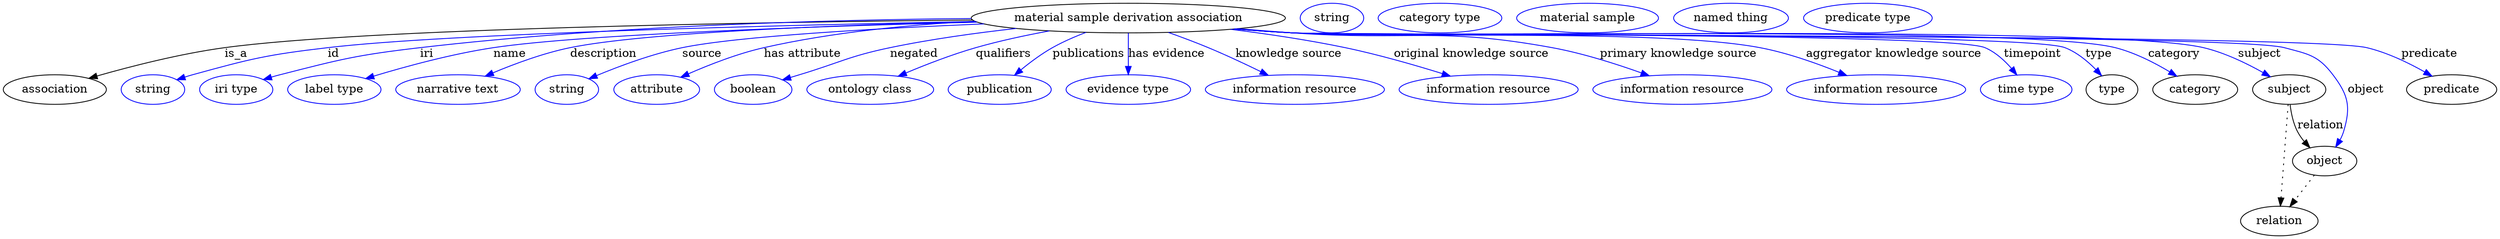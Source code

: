 digraph {
	graph [bb="0,0,3022,283"];
	node [label="\N"];
	"material sample derivation association"	[height=0.5,
		label="material sample derivation association",
		pos="1362.4,265",
		width=5.2898];
	association	[height=0.5,
		pos="62.394,178",
		width=1.7332];
	"material sample derivation association" -> association	[label=is_a,
		lp="282.39,221.5",
		pos="e,103.35,191.59 1173.5,262.65 907.91,259.94 437.51,251.98 268.39,229 214.66,221.7 154.54,206.24 113.18,194.43"];
	id	[color=blue,
		height=0.5,
		label=string,
		pos="181.39,178",
		width=1.0652];
	"material sample derivation association" -> id	[color=blue,
		label=id,
		lp="400.39,221.5",
		pos="e,210.37,190.01 1176.9,260.89 939.06,256.27 539.73,246.25 393.39,229 319.56,220.3 301.06,215.79 229.39,196 226.28,195.14 223.08,\
194.18 219.89,193.17",
		style=solid];
	iri	[color=blue,
		height=0.5,
		label="iri type",
		pos="282.39,178",
		width=1.2277];
	"material sample derivation association" -> iri	[color=blue,
		label=iri,
		lp="512.39,221.5",
		pos="e,315.3,190.21 1171.8,264.51 997.45,263.01 732.79,255.8 504.39,229 428.39,220.08 409.51,215.05 335.39,196 332.02,195.13 328.54,194.17 \
325.05,193.16",
		style=solid];
	name	[color=blue,
		height=0.5,
		label="label type",
		pos="401.39,178",
		width=1.5707];
	"material sample derivation association" -> name	[color=blue,
		label=name,
		lp="613.39,221.5",
		pos="e,439.52,191.46 1179.1,260.07 988.18,255.19 702,245.43 593.39,229 543.53,221.46 487.9,206.19 449.41,194.5",
		style=solid];
	description	[color=blue,
		height=0.5,
		label="narrative text",
		pos="551.39,178",
		width=2.0943];
	"material sample derivation association" -> description	[color=blue,
		label=description,
		lp="726.89,221.5",
		pos="e,584.13,194.32 1177.4,260.69 1010.2,256.55 776.68,247.6 686.39,229 654.24,222.37 619.53,209.38 593.37,198.3",
		style=solid];
	source	[color=blue,
		height=0.5,
		label=string,
		pos="683.39,178",
		width=1.0652];
	"material sample derivation association" -> source	[color=blue,
		label=source,
		lp="845.39,221.5",
		pos="e,709.97,191.19 1186.8,258 1056,252.52 888.82,243.1 821.39,229 785.74,221.55 746.88,206.83 719.5,195.28",
		style=solid];
	"has attribute"	[color=blue,
		height=0.5,
		label=attribute,
		pos="791.39,178",
		width=1.4443];
	"material sample derivation association" -> "has attribute"	[color=blue,
		label="has attribute",
		lp="967.39,221.5",
		pos="e,820.34,193.03 1175.9,261.23 1096.4,256.97 1003,247.86 920.39,229 888.83,221.8 854.75,208.32 829.54,197.17",
		style=solid];
	negated	[color=blue,
		height=0.5,
		label=boolean,
		pos="908.39,178",
		width=1.2999];
	"material sample derivation association" -> negated	[color=blue,
		label=negated,
		lp="1102.4,221.5",
		pos="e,943.59,189.93 1226.3,252.37 1177.8,246.94 1122.9,239.34 1073.4,229 1023.4,218.56 1012.2,210.87 963.39,196 960.09,194.99 956.68,\
193.95 953.25,192.9",
		style=solid];
	qualifiers	[color=blue,
		height=0.5,
		label="ontology class",
		pos="1049.4,178",
		width=2.1304];
	"material sample derivation association" -> qualifiers	[color=blue,
		label=qualifiers,
		lp="1210.9,221.5",
		pos="e,1083.3,194.24 1266.5,249.36 1237.6,244.01 1206,237.21 1177.4,229 1148.5,220.71 1117.1,208.5 1092.7,198.21",
		style=solid];
	publications	[color=blue,
		height=0.5,
		label=publication,
		pos="1206.4,178",
		width=1.7332];
	"material sample derivation association" -> publications	[color=blue,
		label=publications,
		lp="1314.4,221.5",
		pos="e,1224.4,195.45 1311,247.56 1297.4,242.39 1283,236.13 1270.4,229 1257,221.42 1243.3,211.19 1232.1,201.95",
		style=solid];
	"has evidence"	[color=blue,
		height=0.5,
		label="evidence type",
		pos="1362.4,178",
		width=2.0943];
	"material sample derivation association" -> "has evidence"	[color=blue,
		label="has evidence",
		lp="1408.9,221.5",
		pos="e,1362.4,196.18 1362.4,246.8 1362.4,235.16 1362.4,219.55 1362.4,206.24",
		style=solid];
	"knowledge source"	[color=blue,
		height=0.5,
		label="information resource",
		pos="1564.4,178",
		width=3.015];
	"material sample derivation association" -> "knowledge source"	[color=blue,
		label="knowledge source",
		lp="1556.9,221.5",
		pos="e,1532.1,195.37 1411.1,247.48 1426.7,241.92 1443.9,235.48 1459.4,229 1480.7,220.11 1503.9,209.19 1523.1,199.83",
		style=solid];
	"original knowledge source"	[color=blue,
		height=0.5,
		label="information resource",
		pos="1799.4,178",
		width=3.015];
	"material sample derivation association" -> "original knowledge source"	[color=blue,
		label="original knowledge source",
		lp="1778.4,221.5",
		pos="e,1753,194.37 1486.5,251.31 1530.6,245.79 1580.4,238.4 1625.4,229 1665.3,220.66 1709.4,207.94 1743.3,197.41",
		style=solid];
	"primary knowledge source"	[color=blue,
		height=0.5,
		label="information resource",
		pos="2034.4,178",
		width=3.015];
	"material sample derivation association" -> "primary knowledge source"	[color=blue,
		label="primary knowledge source",
		lp="2029.4,221.5",
		pos="e,1994.2,194.79 1495.8,252.15 1518,250.32 1540.8,248.53 1562.4,247 1701.8,237.08 1738.9,254.28 1876.4,229 1913.4,222.19 1953.9,209.28 \
1984.6,198.29",
		style=solid];
	"aggregator knowledge source"	[color=blue,
		height=0.5,
		label="information resource",
		pos="2269.4,178",
		width=3.015];
	"material sample derivation association" -> "aggregator knowledge source"	[color=blue,
		label="aggregator knowledge source",
		lp="2290.9,221.5",
		pos="e,2233.7,195.11 1493,251.89 1516.1,250.04 1540,248.31 1562.4,247 1688,239.67 2004.7,252.31 2128.4,229 2161.5,222.76 2197.3,210.01 \
2224.5,198.94",
		style=solid];
	timepoint	[color=blue,
		height=0.5,
		label="time type",
		pos="2451.4,178",
		width=1.5346];
	"material sample derivation association" -> timepoint	[color=blue,
		label=timepoint,
		lp="2459.4,221.5",
		pos="e,2440,195.84 1492,251.78 1515.4,249.92 1539.6,248.21 1562.4,247 1609,244.52 2358.5,247.3 2401.4,229 2413.9,223.65 2425,213.55 2433.5,\
203.82",
		style=solid];
	type	[height=0.5,
		pos="2555.4,178",
		width=0.86659];
	"material sample derivation association" -> type	[color=blue,
		label=type,
		lp="2539.4,221.5",
		pos="e,2542.8,194.92 1491.7,251.76 1515.2,249.89 1539.5,248.19 1562.4,247 1614.3,244.3 2449.9,247.79 2498.4,229 2512.7,223.47 2525.7,\
212.64 2535.8,202.47",
		style=solid];
	category	[height=0.5,
		pos="2656.4,178",
		width=1.4263];
	"material sample derivation association" -> category	[color=blue,
		label=category,
		lp="2630.9,221.5",
		pos="e,2634.1,194.29 1491.7,251.74 1515.2,249.87 1539.5,248.18 1562.4,247 1673,241.3 2452,256.09 2559.4,229 2582.9,223.07 2607.2,210.56 \
2625.6,199.54",
		style=solid];
	subject	[height=0.5,
		pos="2770.4,178",
		width=1.2277];
	"material sample derivation association" -> subject	[color=blue,
		label=subject,
		lp="2734.4,221.5",
		pos="e,2747.5,193.58 1491.4,251.73 1515,249.85 1539.4,248.16 1562.4,247 1684.9,240.8 2547,257.23 2666.4,229 2692.1,222.92 2718.9,209.85 \
2738.9,198.59",
		style=solid];
	object	[height=0.5,
		pos="2813.4,91",
		width=1.0832];
	"material sample derivation association" -> object	[color=blue,
		label=object,
		lp="2863.4,178",
		pos="e,2826.8,108.09 1491.1,251.72 1514.8,249.85 1539.3,248.15 1562.4,247 1629.1,243.67 2699.9,246.33 2764.4,229 2793.4,221.2 2805.2,\
219.95 2823.4,196 2842.2,171.13 2845.3,156.9 2836.4,127 2835.4,123.55 2833.9,120.13 2832.1,116.85",
		style=solid];
	predicate	[height=0.5,
		pos="2967.4,178",
		width=1.5165];
	"material sample derivation association" -> predicate	[color=blue,
		label=predicate,
		lp="2940.4,221.5",
		pos="e,2943.6,194.32 1491.1,251.7 1514.8,249.83 1539.3,248.14 1562.4,247 1634.6,243.43 2794,245.69 2864.4,229 2889.3,223.1 2915.2,210.51 \
2934.7,199.43",
		style=solid];
	association_type	[color=blue,
		height=0.5,
		label=string,
		pos="1609.4,265",
		width=1.0652];
	association_category	[color=blue,
		height=0.5,
		label="category type",
		pos="1740.4,265",
		width=2.0762];
	subject -> object	[label=relation,
		lp="2808.4,134.5",
		pos="e,2795.5,107.23 2771.5,159.55 2772.7,149.57 2775.2,137.07 2780.4,127 2782.6,122.68 2785.5,118.52 2788.7,114.66"];
	relation	[height=0.5,
		pos="2758.4,18",
		width=1.2999];
	subject -> relation	[pos="e,2759.7,36.188 2769.1,159.79 2767,132.48 2763,78.994 2760.5,46.38",
		style=dotted];
	"material sample derivation association_subject"	[color=blue,
		height=0.5,
		label="material sample",
		pos="1919.4,265",
		width=2.3831];
	object -> relation	[pos="e,2771.2,35.54 2800.9,73.889 2794,64.939 2785.2,53.617 2777.4,43.584",
		style=dotted];
	"material sample derivation association_object"	[color=blue,
		height=0.5,
		label="named thing",
		pos="2092.4,265",
		width=1.9318];
	"material sample derivation association_predicate"	[color=blue,
		height=0.5,
		label="predicate type",
		pos="2258.4,265",
		width=2.1665];
}
